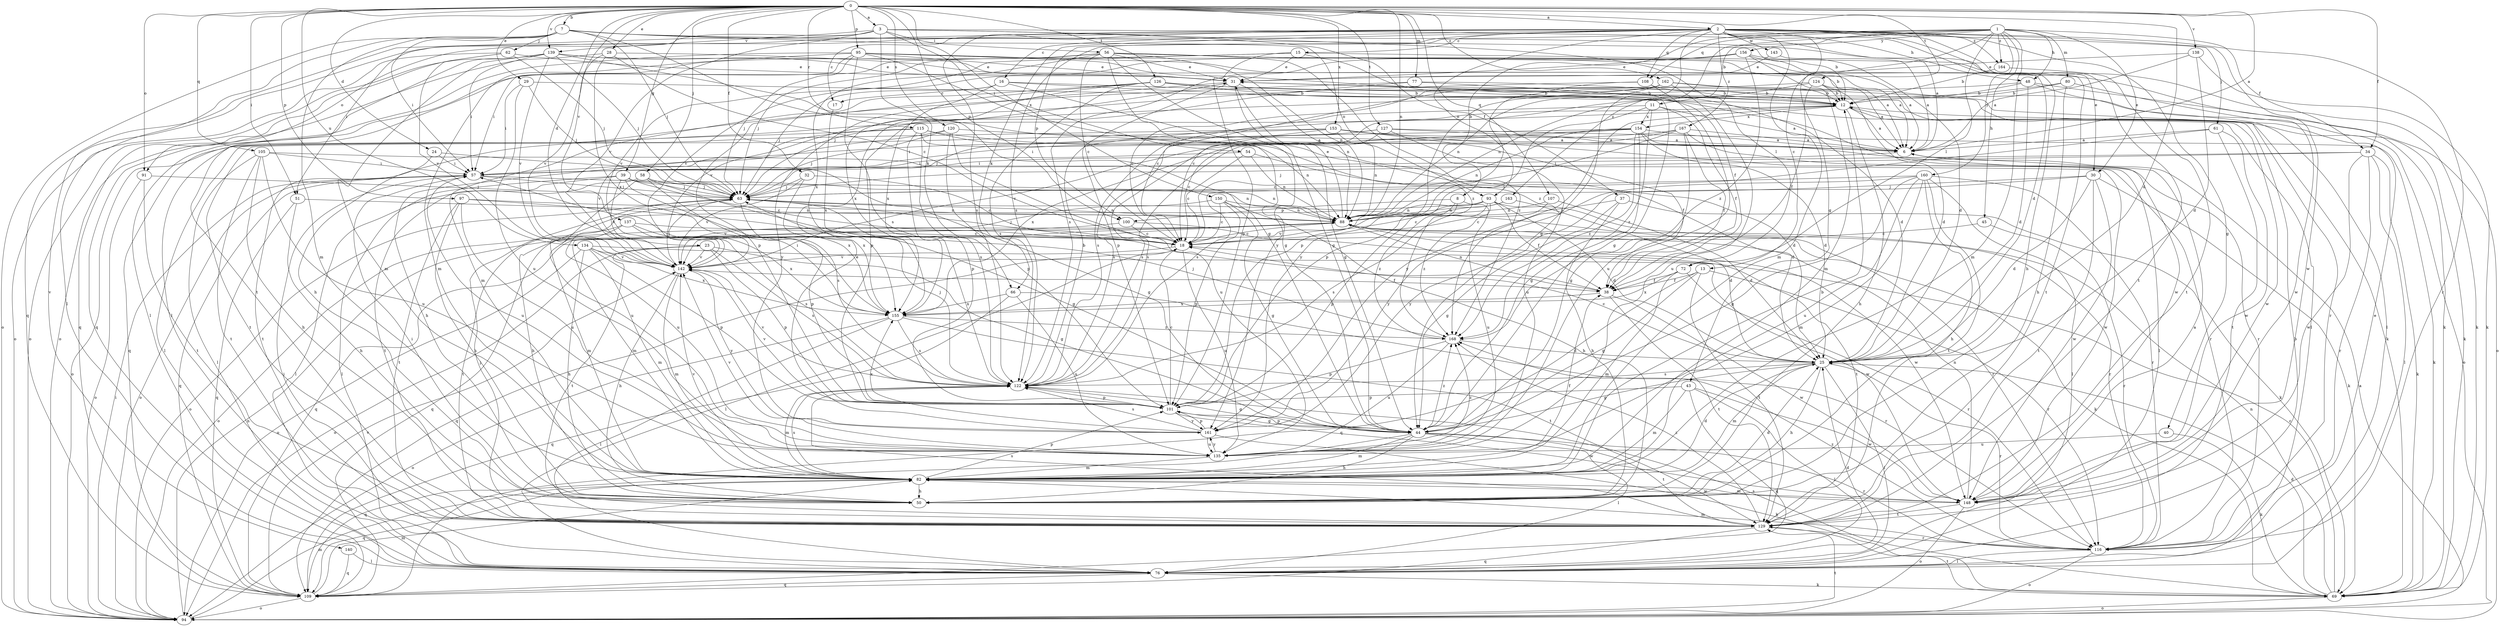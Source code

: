 strict digraph  {
0;
1;
2;
3;
6;
7;
8;
11;
12;
13;
15;
16;
17;
18;
23;
24;
25;
28;
29;
30;
31;
32;
34;
37;
38;
39;
40;
43;
44;
45;
48;
50;
51;
54;
56;
57;
58;
61;
62;
63;
66;
69;
72;
76;
77;
80;
82;
88;
91;
93;
94;
95;
97;
100;
101;
105;
107;
108;
109;
115;
116;
120;
122;
124;
126;
127;
129;
134;
135;
137;
138;
139;
140;
142;
143;
148;
150;
153;
154;
155;
156;
160;
161;
162;
163;
164;
167;
168;
0 -> 2  [label=a];
0 -> 3  [label=a];
0 -> 6  [label=a];
0 -> 7  [label=b];
0 -> 23  [label=d];
0 -> 24  [label=d];
0 -> 25  [label=d];
0 -> 28  [label=e];
0 -> 29  [label=e];
0 -> 32  [label=f];
0 -> 34  [label=f];
0 -> 39  [label=g];
0 -> 51  [label=i];
0 -> 58  [label=j];
0 -> 77  [label=m];
0 -> 88  [label=n];
0 -> 91  [label=o];
0 -> 95  [label=p];
0 -> 97  [label=p];
0 -> 100  [label=p];
0 -> 105  [label=q];
0 -> 107  [label=q];
0 -> 115  [label=r];
0 -> 120  [label=s];
0 -> 124  [label=t];
0 -> 126  [label=t];
0 -> 127  [label=t];
0 -> 134  [label=u];
0 -> 137  [label=v];
0 -> 138  [label=v];
0 -> 139  [label=v];
0 -> 150  [label=x];
0 -> 153  [label=x];
0 -> 162  [label=z];
1 -> 8  [label=b];
1 -> 11  [label=b];
1 -> 13  [label=c];
1 -> 30  [label=e];
1 -> 34  [label=f];
1 -> 45  [label=h];
1 -> 48  [label=h];
1 -> 72  [label=l];
1 -> 80  [label=m];
1 -> 82  [label=m];
1 -> 108  [label=q];
1 -> 122  [label=s];
1 -> 156  [label=y];
1 -> 160  [label=y];
1 -> 163  [label=z];
1 -> 164  [label=z];
2 -> 15  [label=c];
2 -> 16  [label=c];
2 -> 17  [label=c];
2 -> 25  [label=d];
2 -> 40  [label=g];
2 -> 43  [label=g];
2 -> 44  [label=g];
2 -> 48  [label=h];
2 -> 50  [label=h];
2 -> 61  [label=j];
2 -> 66  [label=k];
2 -> 82  [label=m];
2 -> 91  [label=o];
2 -> 93  [label=o];
2 -> 100  [label=p];
2 -> 108  [label=q];
2 -> 109  [label=q];
2 -> 116  [label=r];
2 -> 122  [label=s];
2 -> 129  [label=t];
2 -> 143  [label=w];
2 -> 148  [label=w];
2 -> 164  [label=z];
2 -> 167  [label=z];
3 -> 6  [label=a];
3 -> 37  [label=f];
3 -> 51  [label=i];
3 -> 54  [label=i];
3 -> 56  [label=i];
3 -> 66  [label=k];
3 -> 72  [label=l];
3 -> 139  [label=v];
3 -> 140  [label=v];
3 -> 142  [label=v];
6 -> 57  [label=i];
7 -> 12  [label=b];
7 -> 30  [label=e];
7 -> 44  [label=g];
7 -> 57  [label=i];
7 -> 62  [label=j];
7 -> 63  [label=j];
7 -> 76  [label=l];
7 -> 82  [label=m];
7 -> 93  [label=o];
7 -> 94  [label=o];
8 -> 100  [label=p];
8 -> 101  [label=p];
8 -> 135  [label=u];
8 -> 168  [label=z];
11 -> 6  [label=a];
11 -> 38  [label=f];
11 -> 101  [label=p];
11 -> 122  [label=s];
11 -> 154  [label=x];
11 -> 168  [label=z];
12 -> 6  [label=a];
12 -> 50  [label=h];
12 -> 94  [label=o];
12 -> 109  [label=q];
12 -> 148  [label=w];
12 -> 154  [label=x];
12 -> 161  [label=y];
13 -> 38  [label=f];
13 -> 44  [label=g];
13 -> 109  [label=q];
13 -> 116  [label=r];
13 -> 129  [label=t];
15 -> 31  [label=e];
15 -> 44  [label=g];
15 -> 69  [label=k];
15 -> 101  [label=p];
15 -> 109  [label=q];
15 -> 142  [label=v];
16 -> 12  [label=b];
16 -> 17  [label=c];
16 -> 63  [label=j];
16 -> 76  [label=l];
16 -> 155  [label=x];
16 -> 168  [label=z];
17 -> 155  [label=x];
18 -> 63  [label=j];
18 -> 76  [label=l];
18 -> 109  [label=q];
18 -> 135  [label=u];
18 -> 142  [label=v];
23 -> 44  [label=g];
23 -> 94  [label=o];
23 -> 101  [label=p];
23 -> 122  [label=s];
23 -> 129  [label=t];
23 -> 142  [label=v];
24 -> 44  [label=g];
24 -> 57  [label=i];
24 -> 129  [label=t];
25 -> 18  [label=c];
25 -> 44  [label=g];
25 -> 50  [label=h];
25 -> 76  [label=l];
25 -> 82  [label=m];
25 -> 116  [label=r];
25 -> 122  [label=s];
28 -> 18  [label=c];
28 -> 31  [label=e];
28 -> 94  [label=o];
28 -> 142  [label=v];
28 -> 155  [label=x];
29 -> 12  [label=b];
29 -> 57  [label=i];
29 -> 63  [label=j];
29 -> 135  [label=u];
30 -> 25  [label=d];
30 -> 63  [label=j];
30 -> 69  [label=k];
30 -> 129  [label=t];
30 -> 148  [label=w];
30 -> 161  [label=y];
31 -> 12  [label=b];
31 -> 44  [label=g];
31 -> 88  [label=n];
31 -> 101  [label=p];
31 -> 161  [label=y];
32 -> 18  [label=c];
32 -> 63  [label=j];
32 -> 142  [label=v];
32 -> 155  [label=x];
34 -> 57  [label=i];
34 -> 63  [label=j];
34 -> 69  [label=k];
34 -> 76  [label=l];
34 -> 116  [label=r];
34 -> 148  [label=w];
37 -> 44  [label=g];
37 -> 50  [label=h];
37 -> 69  [label=k];
37 -> 88  [label=n];
38 -> 88  [label=n];
38 -> 129  [label=t];
38 -> 148  [label=w];
38 -> 155  [label=x];
39 -> 18  [label=c];
39 -> 63  [label=j];
39 -> 76  [label=l];
39 -> 88  [label=n];
39 -> 129  [label=t];
39 -> 142  [label=v];
39 -> 155  [label=x];
40 -> 69  [label=k];
40 -> 135  [label=u];
43 -> 76  [label=l];
43 -> 82  [label=m];
43 -> 101  [label=p];
43 -> 109  [label=q];
43 -> 148  [label=w];
44 -> 50  [label=h];
44 -> 76  [label=l];
44 -> 82  [label=m];
44 -> 101  [label=p];
44 -> 109  [label=q];
44 -> 116  [label=r];
44 -> 129  [label=t];
44 -> 168  [label=z];
45 -> 18  [label=c];
45 -> 116  [label=r];
48 -> 12  [label=b];
48 -> 25  [label=d];
48 -> 63  [label=j];
48 -> 76  [label=l];
48 -> 94  [label=o];
50 -> 25  [label=d];
50 -> 57  [label=i];
51 -> 50  [label=h];
51 -> 88  [label=n];
51 -> 109  [label=q];
54 -> 18  [label=c];
54 -> 25  [label=d];
54 -> 57  [label=i];
54 -> 88  [label=n];
56 -> 6  [label=a];
56 -> 18  [label=c];
56 -> 31  [label=e];
56 -> 44  [label=g];
56 -> 63  [label=j];
56 -> 76  [label=l];
56 -> 88  [label=n];
56 -> 129  [label=t];
56 -> 155  [label=x];
56 -> 161  [label=y];
56 -> 168  [label=z];
57 -> 63  [label=j];
57 -> 88  [label=n];
57 -> 94  [label=o];
57 -> 109  [label=q];
57 -> 135  [label=u];
58 -> 44  [label=g];
58 -> 63  [label=j];
58 -> 76  [label=l];
58 -> 122  [label=s];
58 -> 135  [label=u];
61 -> 6  [label=a];
61 -> 122  [label=s];
61 -> 129  [label=t];
61 -> 148  [label=w];
62 -> 31  [label=e];
62 -> 63  [label=j];
62 -> 94  [label=o];
62 -> 109  [label=q];
62 -> 142  [label=v];
63 -> 88  [label=n];
63 -> 94  [label=o];
63 -> 101  [label=p];
63 -> 116  [label=r];
63 -> 135  [label=u];
66 -> 109  [label=q];
66 -> 116  [label=r];
66 -> 135  [label=u];
66 -> 155  [label=x];
69 -> 18  [label=c];
69 -> 25  [label=d];
69 -> 88  [label=n];
69 -> 94  [label=o];
69 -> 122  [label=s];
69 -> 129  [label=t];
72 -> 38  [label=f];
72 -> 82  [label=m];
72 -> 116  [label=r];
72 -> 155  [label=x];
76 -> 12  [label=b];
76 -> 25  [label=d];
76 -> 57  [label=i];
76 -> 69  [label=k];
76 -> 109  [label=q];
77 -> 12  [label=b];
77 -> 25  [label=d];
77 -> 50  [label=h];
77 -> 101  [label=p];
80 -> 12  [label=b];
80 -> 18  [label=c];
80 -> 50  [label=h];
80 -> 148  [label=w];
82 -> 12  [label=b];
82 -> 25  [label=d];
82 -> 38  [label=f];
82 -> 50  [label=h];
82 -> 101  [label=p];
82 -> 109  [label=q];
82 -> 122  [label=s];
82 -> 142  [label=v];
82 -> 148  [label=w];
88 -> 18  [label=c];
88 -> 31  [label=e];
88 -> 69  [label=k];
88 -> 82  [label=m];
88 -> 94  [label=o];
88 -> 109  [label=q];
88 -> 148  [label=w];
91 -> 63  [label=j];
91 -> 94  [label=o];
91 -> 129  [label=t];
93 -> 25  [label=d];
93 -> 38  [label=f];
93 -> 50  [label=h];
93 -> 88  [label=n];
93 -> 116  [label=r];
93 -> 122  [label=s];
93 -> 142  [label=v];
93 -> 168  [label=z];
94 -> 6  [label=a];
94 -> 57  [label=i];
94 -> 82  [label=m];
94 -> 88  [label=n];
94 -> 129  [label=t];
95 -> 6  [label=a];
95 -> 31  [label=e];
95 -> 38  [label=f];
95 -> 44  [label=g];
95 -> 57  [label=i];
95 -> 63  [label=j];
95 -> 69  [label=k];
95 -> 76  [label=l];
95 -> 82  [label=m];
95 -> 122  [label=s];
97 -> 38  [label=f];
97 -> 50  [label=h];
97 -> 88  [label=n];
97 -> 129  [label=t];
97 -> 135  [label=u];
100 -> 18  [label=c];
100 -> 109  [label=q];
100 -> 129  [label=t];
101 -> 18  [label=c];
101 -> 44  [label=g];
101 -> 142  [label=v];
101 -> 148  [label=w];
101 -> 161  [label=y];
105 -> 50  [label=h];
105 -> 57  [label=i];
105 -> 76  [label=l];
105 -> 129  [label=t];
105 -> 135  [label=u];
105 -> 148  [label=w];
107 -> 18  [label=c];
107 -> 25  [label=d];
107 -> 88  [label=n];
108 -> 12  [label=b];
108 -> 135  [label=u];
108 -> 142  [label=v];
108 -> 161  [label=y];
109 -> 82  [label=m];
109 -> 94  [label=o];
109 -> 142  [label=v];
115 -> 6  [label=a];
115 -> 25  [label=d];
115 -> 50  [label=h];
115 -> 88  [label=n];
115 -> 94  [label=o];
115 -> 101  [label=p];
115 -> 122  [label=s];
116 -> 31  [label=e];
116 -> 76  [label=l];
116 -> 82  [label=m];
116 -> 94  [label=o];
116 -> 168  [label=z];
120 -> 6  [label=a];
120 -> 63  [label=j];
120 -> 101  [label=p];
120 -> 135  [label=u];
120 -> 142  [label=v];
122 -> 12  [label=b];
122 -> 44  [label=g];
122 -> 63  [label=j];
122 -> 82  [label=m];
122 -> 101  [label=p];
122 -> 142  [label=v];
124 -> 6  [label=a];
124 -> 12  [label=b];
124 -> 18  [label=c];
124 -> 25  [label=d];
124 -> 38  [label=f];
124 -> 88  [label=n];
126 -> 12  [label=b];
126 -> 69  [label=k];
126 -> 82  [label=m];
126 -> 101  [label=p];
126 -> 116  [label=r];
126 -> 122  [label=s];
126 -> 148  [label=w];
126 -> 155  [label=x];
127 -> 6  [label=a];
127 -> 18  [label=c];
127 -> 63  [label=j];
127 -> 69  [label=k];
127 -> 122  [label=s];
127 -> 135  [label=u];
129 -> 63  [label=j];
129 -> 109  [label=q];
129 -> 116  [label=r];
129 -> 122  [label=s];
129 -> 168  [label=z];
134 -> 50  [label=h];
134 -> 82  [label=m];
134 -> 94  [label=o];
134 -> 101  [label=p];
134 -> 142  [label=v];
134 -> 148  [label=w];
134 -> 155  [label=x];
135 -> 82  [label=m];
135 -> 142  [label=v];
135 -> 161  [label=y];
135 -> 168  [label=z];
137 -> 18  [label=c];
137 -> 82  [label=m];
137 -> 122  [label=s];
137 -> 129  [label=t];
137 -> 155  [label=x];
138 -> 6  [label=a];
138 -> 25  [label=d];
138 -> 31  [label=e];
138 -> 69  [label=k];
139 -> 6  [label=a];
139 -> 31  [label=e];
139 -> 57  [label=i];
139 -> 63  [label=j];
139 -> 82  [label=m];
139 -> 94  [label=o];
139 -> 129  [label=t];
139 -> 142  [label=v];
139 -> 168  [label=z];
140 -> 76  [label=l];
140 -> 109  [label=q];
142 -> 38  [label=f];
142 -> 50  [label=h];
142 -> 63  [label=j];
142 -> 82  [label=m];
142 -> 161  [label=y];
143 -> 6  [label=a];
143 -> 31  [label=e];
148 -> 6  [label=a];
148 -> 82  [label=m];
148 -> 88  [label=n];
148 -> 94  [label=o];
148 -> 129  [label=t];
150 -> 18  [label=c];
150 -> 44  [label=g];
150 -> 50  [label=h];
150 -> 88  [label=n];
150 -> 101  [label=p];
150 -> 142  [label=v];
153 -> 6  [label=a];
153 -> 38  [label=f];
153 -> 76  [label=l];
153 -> 88  [label=n];
153 -> 116  [label=r];
153 -> 122  [label=s];
153 -> 129  [label=t];
154 -> 6  [label=a];
154 -> 25  [label=d];
154 -> 44  [label=g];
154 -> 57  [label=i];
154 -> 88  [label=n];
154 -> 116  [label=r];
154 -> 142  [label=v];
154 -> 155  [label=x];
154 -> 168  [label=z];
155 -> 57  [label=i];
155 -> 76  [label=l];
155 -> 94  [label=o];
155 -> 122  [label=s];
155 -> 129  [label=t];
155 -> 168  [label=z];
156 -> 12  [label=b];
156 -> 25  [label=d];
156 -> 31  [label=e];
156 -> 82  [label=m];
156 -> 122  [label=s];
156 -> 142  [label=v];
156 -> 168  [label=z];
160 -> 44  [label=g];
160 -> 50  [label=h];
160 -> 63  [label=j];
160 -> 76  [label=l];
160 -> 82  [label=m];
160 -> 116  [label=r];
160 -> 129  [label=t];
160 -> 135  [label=u];
160 -> 161  [label=y];
161 -> 31  [label=e];
161 -> 69  [label=k];
161 -> 101  [label=p];
161 -> 122  [label=s];
161 -> 135  [label=u];
161 -> 155  [label=x];
162 -> 12  [label=b];
162 -> 18  [label=c];
162 -> 69  [label=k];
162 -> 88  [label=n];
162 -> 101  [label=p];
162 -> 135  [label=u];
163 -> 18  [label=c];
163 -> 25  [label=d];
163 -> 88  [label=n];
164 -> 12  [label=b];
164 -> 129  [label=t];
167 -> 6  [label=a];
167 -> 18  [label=c];
167 -> 38  [label=f];
167 -> 44  [label=g];
167 -> 57  [label=i];
167 -> 76  [label=l];
167 -> 122  [label=s];
168 -> 25  [label=d];
168 -> 63  [label=j];
168 -> 101  [label=p];
168 -> 135  [label=u];
}
